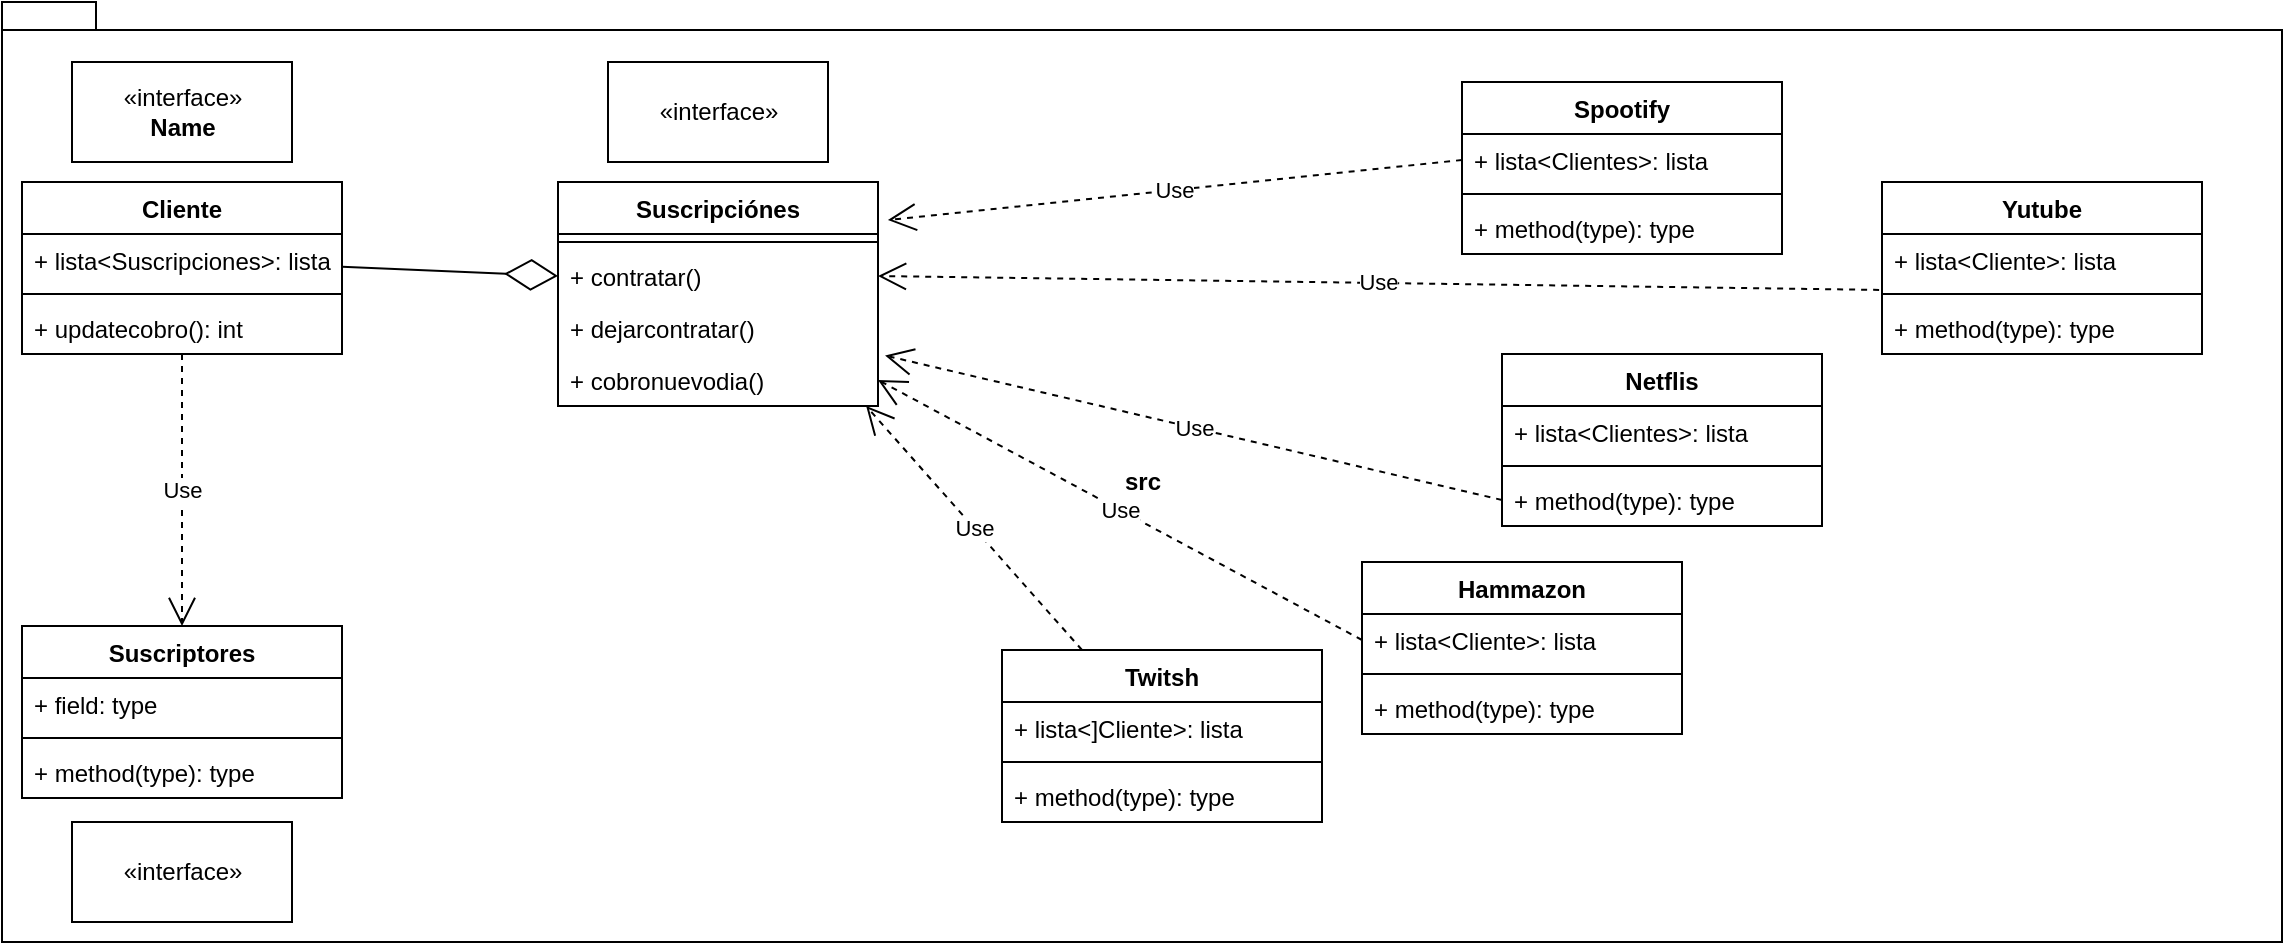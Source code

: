 <mxfile version="13.7.7" type="device"><diagram id="C5RBs43oDa-KdzZeNtuy" name="Page-1"><mxGraphModel dx="1460" dy="728" grid="1" gridSize="10" guides="1" tooltips="1" connect="1" arrows="1" fold="1" page="1" pageScale="1" pageWidth="827" pageHeight="1169" math="0" shadow="0"><root><mxCell id="WIyWlLk6GJQsqaUBKTNV-0"/><mxCell id="WIyWlLk6GJQsqaUBKTNV-1" parent="WIyWlLk6GJQsqaUBKTNV-0"/><mxCell id="seJp1CUH6PUknNEyQA05-0" value="src" style="shape=folder;fontStyle=1;spacingTop=10;tabWidth=40;tabHeight=14;tabPosition=left;html=1;" vertex="1" parent="WIyWlLk6GJQsqaUBKTNV-1"><mxGeometry x="500" y="100" width="1140" height="470" as="geometry"/></mxCell><mxCell id="seJp1CUH6PUknNEyQA05-26" value="Suscripciónes" style="swimlane;fontStyle=1;align=center;verticalAlign=top;childLayout=stackLayout;horizontal=1;startSize=26;horizontalStack=0;resizeParent=1;resizeParentMax=0;resizeLast=0;collapsible=1;marginBottom=0;" vertex="1" parent="WIyWlLk6GJQsqaUBKTNV-1"><mxGeometry x="778" y="190" width="160" height="112" as="geometry"/></mxCell><mxCell id="seJp1CUH6PUknNEyQA05-28" value="" style="line;strokeWidth=1;fillColor=none;align=left;verticalAlign=middle;spacingTop=-1;spacingLeft=3;spacingRight=3;rotatable=0;labelPosition=right;points=[];portConstraint=eastwest;" vertex="1" parent="seJp1CUH6PUknNEyQA05-26"><mxGeometry y="26" width="160" height="8" as="geometry"/></mxCell><mxCell id="seJp1CUH6PUknNEyQA05-27" value="+ contratar()" style="text;strokeColor=none;fillColor=none;align=left;verticalAlign=top;spacingLeft=4;spacingRight=4;overflow=hidden;rotatable=0;points=[[0,0.5],[1,0.5]];portConstraint=eastwest;" vertex="1" parent="seJp1CUH6PUknNEyQA05-26"><mxGeometry y="34" width="160" height="26" as="geometry"/></mxCell><mxCell id="seJp1CUH6PUknNEyQA05-29" value="+ dejarcontratar()" style="text;strokeColor=none;fillColor=none;align=left;verticalAlign=top;spacingLeft=4;spacingRight=4;overflow=hidden;rotatable=0;points=[[0,0.5],[1,0.5]];portConstraint=eastwest;" vertex="1" parent="seJp1CUH6PUknNEyQA05-26"><mxGeometry y="60" width="160" height="26" as="geometry"/></mxCell><mxCell id="seJp1CUH6PUknNEyQA05-30" value="+ cobronuevodia()" style="text;strokeColor=none;fillColor=none;align=left;verticalAlign=top;spacingLeft=4;spacingRight=4;overflow=hidden;rotatable=0;points=[[0,0.5],[1,0.5]];portConstraint=eastwest;" vertex="1" parent="seJp1CUH6PUknNEyQA05-26"><mxGeometry y="86" width="160" height="26" as="geometry"/></mxCell><mxCell id="seJp1CUH6PUknNEyQA05-59" value="Use" style="endArrow=open;endSize=12;dashed=1;html=1;entryX=1;entryY=0.5;entryDx=0;entryDy=0;exitX=0;exitY=0.5;exitDx=0;exitDy=0;" edge="1" parent="WIyWlLk6GJQsqaUBKTNV-1" source="seJp1CUH6PUknNEyQA05-32" target="seJp1CUH6PUknNEyQA05-30"><mxGeometry width="160" relative="1" as="geometry"><mxPoint x="1038" y="360" as="sourcePoint"/><mxPoint x="1198" y="360" as="targetPoint"/></mxGeometry></mxCell><mxCell id="seJp1CUH6PUknNEyQA05-60" value="Use" style="endArrow=open;endSize=12;dashed=1;html=1;exitX=0;exitY=0.5;exitDx=0;exitDy=0;entryX=1.022;entryY=0.029;entryDx=0;entryDy=0;entryPerimeter=0;" edge="1" parent="WIyWlLk6GJQsqaUBKTNV-1" source="seJp1CUH6PUknNEyQA05-25" target="seJp1CUH6PUknNEyQA05-30"><mxGeometry width="160" relative="1" as="geometry"><mxPoint x="1038" y="360" as="sourcePoint"/><mxPoint x="1198" y="360" as="targetPoint"/></mxGeometry></mxCell><mxCell id="seJp1CUH6PUknNEyQA05-61" value="Use" style="endArrow=open;endSize=12;dashed=1;html=1;exitX=0;exitY=0.5;exitDx=0;exitDy=0;entryX=1.031;entryY=0.17;entryDx=0;entryDy=0;entryPerimeter=0;" edge="1" parent="WIyWlLk6GJQsqaUBKTNV-1" source="seJp1CUH6PUknNEyQA05-36" target="seJp1CUH6PUknNEyQA05-26"><mxGeometry width="160" relative="1" as="geometry"><mxPoint x="1038" y="360" as="sourcePoint"/><mxPoint x="1198" y="360" as="targetPoint"/></mxGeometry></mxCell><mxCell id="seJp1CUH6PUknNEyQA05-64" value="Use" style="endArrow=open;endSize=12;dashed=1;html=1;exitX=-0.009;exitY=1.075;exitDx=0;exitDy=0;entryX=1;entryY=0.5;entryDx=0;entryDy=0;exitPerimeter=0;" edge="1" parent="WIyWlLk6GJQsqaUBKTNV-1" source="seJp1CUH6PUknNEyQA05-48" target="seJp1CUH6PUknNEyQA05-27"><mxGeometry width="160" relative="1" as="geometry"><mxPoint x="1038" y="360" as="sourcePoint"/><mxPoint x="1198" y="360" as="targetPoint"/></mxGeometry></mxCell><mxCell id="seJp1CUH6PUknNEyQA05-65" value="Use" style="endArrow=open;endSize=12;dashed=1;html=1;exitX=0.25;exitY=0;exitDx=0;exitDy=0;entryX=0.963;entryY=1;entryDx=0;entryDy=0;entryPerimeter=0;" edge="1" parent="WIyWlLk6GJQsqaUBKTNV-1" source="seJp1CUH6PUknNEyQA05-55" target="seJp1CUH6PUknNEyQA05-30"><mxGeometry width="160" relative="1" as="geometry"><mxPoint x="1038" y="360" as="sourcePoint"/><mxPoint x="1198" y="360" as="targetPoint"/></mxGeometry></mxCell><mxCell id="seJp1CUH6PUknNEyQA05-55" value="Twitsh" style="swimlane;fontStyle=1;align=center;verticalAlign=top;childLayout=stackLayout;horizontal=1;startSize=26;horizontalStack=0;resizeParent=1;resizeParentMax=0;resizeLast=0;collapsible=1;marginBottom=0;" vertex="1" parent="WIyWlLk6GJQsqaUBKTNV-1"><mxGeometry x="1000" y="424" width="160" height="86" as="geometry"/></mxCell><mxCell id="seJp1CUH6PUknNEyQA05-56" value="+ lista&lt;]Cliente&gt;: lista" style="text;strokeColor=none;fillColor=none;align=left;verticalAlign=top;spacingLeft=4;spacingRight=4;overflow=hidden;rotatable=0;points=[[0,0.5],[1,0.5]];portConstraint=eastwest;" vertex="1" parent="seJp1CUH6PUknNEyQA05-55"><mxGeometry y="26" width="160" height="26" as="geometry"/></mxCell><mxCell id="seJp1CUH6PUknNEyQA05-57" value="" style="line;strokeWidth=1;fillColor=none;align=left;verticalAlign=middle;spacingTop=-1;spacingLeft=3;spacingRight=3;rotatable=0;labelPosition=right;points=[];portConstraint=eastwest;" vertex="1" parent="seJp1CUH6PUknNEyQA05-55"><mxGeometry y="52" width="160" height="8" as="geometry"/></mxCell><mxCell id="seJp1CUH6PUknNEyQA05-58" value="+ method(type): type" style="text;strokeColor=none;fillColor=none;align=left;verticalAlign=top;spacingLeft=4;spacingRight=4;overflow=hidden;rotatable=0;points=[[0,0.5],[1,0.5]];portConstraint=eastwest;" vertex="1" parent="seJp1CUH6PUknNEyQA05-55"><mxGeometry y="60" width="160" height="26" as="geometry"/></mxCell><mxCell id="seJp1CUH6PUknNEyQA05-47" value="Yutube" style="swimlane;fontStyle=1;align=center;verticalAlign=top;childLayout=stackLayout;horizontal=1;startSize=26;horizontalStack=0;resizeParent=1;resizeParentMax=0;resizeLast=0;collapsible=1;marginBottom=0;" vertex="1" parent="WIyWlLk6GJQsqaUBKTNV-1"><mxGeometry x="1440" y="190" width="160" height="86" as="geometry"/></mxCell><mxCell id="seJp1CUH6PUknNEyQA05-48" value="+ lista&lt;Cliente&gt;: lista" style="text;strokeColor=none;fillColor=none;align=left;verticalAlign=top;spacingLeft=4;spacingRight=4;overflow=hidden;rotatable=0;points=[[0,0.5],[1,0.5]];portConstraint=eastwest;" vertex="1" parent="seJp1CUH6PUknNEyQA05-47"><mxGeometry y="26" width="160" height="26" as="geometry"/></mxCell><mxCell id="seJp1CUH6PUknNEyQA05-49" value="" style="line;strokeWidth=1;fillColor=none;align=left;verticalAlign=middle;spacingTop=-1;spacingLeft=3;spacingRight=3;rotatable=0;labelPosition=right;points=[];portConstraint=eastwest;" vertex="1" parent="seJp1CUH6PUknNEyQA05-47"><mxGeometry y="52" width="160" height="8" as="geometry"/></mxCell><mxCell id="seJp1CUH6PUknNEyQA05-50" value="+ method(type): type" style="text;strokeColor=none;fillColor=none;align=left;verticalAlign=top;spacingLeft=4;spacingRight=4;overflow=hidden;rotatable=0;points=[[0,0.5],[1,0.5]];portConstraint=eastwest;" vertex="1" parent="seJp1CUH6PUknNEyQA05-47"><mxGeometry y="60" width="160" height="26" as="geometry"/></mxCell><mxCell id="seJp1CUH6PUknNEyQA05-22" value="Netflis" style="swimlane;fontStyle=1;align=center;verticalAlign=top;childLayout=stackLayout;horizontal=1;startSize=26;horizontalStack=0;resizeParent=1;resizeParentMax=0;resizeLast=0;collapsible=1;marginBottom=0;" vertex="1" parent="WIyWlLk6GJQsqaUBKTNV-1"><mxGeometry x="1250" y="276" width="160" height="86" as="geometry"/></mxCell><mxCell id="seJp1CUH6PUknNEyQA05-23" value="+ lista&lt;Clientes&gt;: lista" style="text;strokeColor=none;fillColor=none;align=left;verticalAlign=top;spacingLeft=4;spacingRight=4;overflow=hidden;rotatable=0;points=[[0,0.5],[1,0.5]];portConstraint=eastwest;" vertex="1" parent="seJp1CUH6PUknNEyQA05-22"><mxGeometry y="26" width="160" height="26" as="geometry"/></mxCell><mxCell id="seJp1CUH6PUknNEyQA05-24" value="" style="line;strokeWidth=1;fillColor=none;align=left;verticalAlign=middle;spacingTop=-1;spacingLeft=3;spacingRight=3;rotatable=0;labelPosition=right;points=[];portConstraint=eastwest;" vertex="1" parent="seJp1CUH6PUknNEyQA05-22"><mxGeometry y="52" width="160" height="8" as="geometry"/></mxCell><mxCell id="seJp1CUH6PUknNEyQA05-25" value="+ method(type): type" style="text;strokeColor=none;fillColor=none;align=left;verticalAlign=top;spacingLeft=4;spacingRight=4;overflow=hidden;rotatable=0;points=[[0,0.5],[1,0.5]];portConstraint=eastwest;" vertex="1" parent="seJp1CUH6PUknNEyQA05-22"><mxGeometry y="60" width="160" height="26" as="geometry"/></mxCell><mxCell id="seJp1CUH6PUknNEyQA05-35" value="Spootify" style="swimlane;fontStyle=1;align=center;verticalAlign=top;childLayout=stackLayout;horizontal=1;startSize=26;horizontalStack=0;resizeParent=1;resizeParentMax=0;resizeLast=0;collapsible=1;marginBottom=0;" vertex="1" parent="WIyWlLk6GJQsqaUBKTNV-1"><mxGeometry x="1230" y="140" width="160" height="86" as="geometry"/></mxCell><mxCell id="seJp1CUH6PUknNEyQA05-36" value="+ lista&lt;Clientes&gt;: lista" style="text;strokeColor=none;fillColor=none;align=left;verticalAlign=top;spacingLeft=4;spacingRight=4;overflow=hidden;rotatable=0;points=[[0,0.5],[1,0.5]];portConstraint=eastwest;" vertex="1" parent="seJp1CUH6PUknNEyQA05-35"><mxGeometry y="26" width="160" height="26" as="geometry"/></mxCell><mxCell id="seJp1CUH6PUknNEyQA05-37" value="" style="line;strokeWidth=1;fillColor=none;align=left;verticalAlign=middle;spacingTop=-1;spacingLeft=3;spacingRight=3;rotatable=0;labelPosition=right;points=[];portConstraint=eastwest;" vertex="1" parent="seJp1CUH6PUknNEyQA05-35"><mxGeometry y="52" width="160" height="8" as="geometry"/></mxCell><mxCell id="seJp1CUH6PUknNEyQA05-38" value="+ method(type): type" style="text;strokeColor=none;fillColor=none;align=left;verticalAlign=top;spacingLeft=4;spacingRight=4;overflow=hidden;rotatable=0;points=[[0,0.5],[1,0.5]];portConstraint=eastwest;" vertex="1" parent="seJp1CUH6PUknNEyQA05-35"><mxGeometry y="60" width="160" height="26" as="geometry"/></mxCell><mxCell id="seJp1CUH6PUknNEyQA05-67" value="«interface»" style="html=1;" vertex="1" parent="WIyWlLk6GJQsqaUBKTNV-1"><mxGeometry x="803" y="130" width="110" height="50" as="geometry"/></mxCell><mxCell id="seJp1CUH6PUknNEyQA05-68" value="" style="endArrow=diamondThin;endFill=0;endSize=24;html=1;entryX=0;entryY=0.5;entryDx=0;entryDy=0;" edge="1" parent="WIyWlLk6GJQsqaUBKTNV-1" source="seJp1CUH6PUknNEyQA05-52" target="seJp1CUH6PUknNEyQA05-27"><mxGeometry width="160" relative="1" as="geometry"><mxPoint x="800" y="250" as="sourcePoint"/><mxPoint x="960" y="250" as="targetPoint"/></mxGeometry></mxCell><mxCell id="seJp1CUH6PUknNEyQA05-31" value="Hammazon" style="swimlane;fontStyle=1;align=center;verticalAlign=top;childLayout=stackLayout;horizontal=1;startSize=26;horizontalStack=0;resizeParent=1;resizeParentMax=0;resizeLast=0;collapsible=1;marginBottom=0;" vertex="1" parent="WIyWlLk6GJQsqaUBKTNV-1"><mxGeometry x="1180" y="380" width="160" height="86" as="geometry"/></mxCell><mxCell id="seJp1CUH6PUknNEyQA05-32" value="+ lista&lt;Cliente&gt;: lista" style="text;strokeColor=none;fillColor=none;align=left;verticalAlign=top;spacingLeft=4;spacingRight=4;overflow=hidden;rotatable=0;points=[[0,0.5],[1,0.5]];portConstraint=eastwest;" vertex="1" parent="seJp1CUH6PUknNEyQA05-31"><mxGeometry y="26" width="160" height="26" as="geometry"/></mxCell><mxCell id="seJp1CUH6PUknNEyQA05-33" value="" style="line;strokeWidth=1;fillColor=none;align=left;verticalAlign=middle;spacingTop=-1;spacingLeft=3;spacingRight=3;rotatable=0;labelPosition=right;points=[];portConstraint=eastwest;" vertex="1" parent="seJp1CUH6PUknNEyQA05-31"><mxGeometry y="52" width="160" height="8" as="geometry"/></mxCell><mxCell id="seJp1CUH6PUknNEyQA05-34" value="+ method(type): type" style="text;strokeColor=none;fillColor=none;align=left;verticalAlign=top;spacingLeft=4;spacingRight=4;overflow=hidden;rotatable=0;points=[[0,0.5],[1,0.5]];portConstraint=eastwest;" vertex="1" parent="seJp1CUH6PUknNEyQA05-31"><mxGeometry y="60" width="160" height="26" as="geometry"/></mxCell><mxCell id="seJp1CUH6PUknNEyQA05-84" value="Use" style="endArrow=open;endSize=12;dashed=1;html=1;" edge="1" parent="WIyWlLk6GJQsqaUBKTNV-1" source="seJp1CUH6PUknNEyQA05-54" target="seJp1CUH6PUknNEyQA05-43"><mxGeometry width="160" relative="1" as="geometry"><mxPoint x="1010" y="320" as="sourcePoint"/><mxPoint x="1170" y="320" as="targetPoint"/></mxGeometry></mxCell><mxCell id="seJp1CUH6PUknNEyQA05-85" value="«interface»&lt;br&gt;&lt;b&gt;&lt;/b&gt;" style="html=1;" vertex="1" parent="WIyWlLk6GJQsqaUBKTNV-1"><mxGeometry x="535" y="510" width="110" height="50" as="geometry"/></mxCell><mxCell id="seJp1CUH6PUknNEyQA05-92" value="&amp;laquo;interface&amp;raquo;&lt;br&gt;&lt;b&gt;Name&lt;/b&gt;" style="html=1;" vertex="1" parent="WIyWlLk6GJQsqaUBKTNV-1"><mxGeometry x="535" y="130" width="110" height="50" as="geometry"/></mxCell><mxCell id="seJp1CUH6PUknNEyQA05-51" value="Cliente" style="swimlane;fontStyle=1;align=center;verticalAlign=top;childLayout=stackLayout;horizontal=1;startSize=26;horizontalStack=0;resizeParent=1;resizeParentMax=0;resizeLast=0;collapsible=1;marginBottom=0;" vertex="1" parent="WIyWlLk6GJQsqaUBKTNV-1"><mxGeometry x="510" y="190" width="160" height="86" as="geometry"/></mxCell><mxCell id="seJp1CUH6PUknNEyQA05-52" value="+ lista&lt;Suscripciones&gt;: lista" style="text;strokeColor=none;fillColor=none;align=left;verticalAlign=top;spacingLeft=4;spacingRight=4;overflow=hidden;rotatable=0;points=[[0,0.5],[1,0.5]];portConstraint=eastwest;" vertex="1" parent="seJp1CUH6PUknNEyQA05-51"><mxGeometry y="26" width="160" height="26" as="geometry"/></mxCell><mxCell id="seJp1CUH6PUknNEyQA05-53" value="" style="line;strokeWidth=1;fillColor=none;align=left;verticalAlign=middle;spacingTop=-1;spacingLeft=3;spacingRight=3;rotatable=0;labelPosition=right;points=[];portConstraint=eastwest;" vertex="1" parent="seJp1CUH6PUknNEyQA05-51"><mxGeometry y="52" width="160" height="8" as="geometry"/></mxCell><mxCell id="seJp1CUH6PUknNEyQA05-54" value="+ updatecobro(): int" style="text;strokeColor=none;fillColor=none;align=left;verticalAlign=top;spacingLeft=4;spacingRight=4;overflow=hidden;rotatable=0;points=[[0,0.5],[1,0.5]];portConstraint=eastwest;" vertex="1" parent="seJp1CUH6PUknNEyQA05-51"><mxGeometry y="60" width="160" height="26" as="geometry"/></mxCell><mxCell id="seJp1CUH6PUknNEyQA05-43" value="Suscriptores" style="swimlane;fontStyle=1;align=center;verticalAlign=top;childLayout=stackLayout;horizontal=1;startSize=26;horizontalStack=0;resizeParent=1;resizeParentMax=0;resizeLast=0;collapsible=1;marginBottom=0;" vertex="1" parent="WIyWlLk6GJQsqaUBKTNV-1"><mxGeometry x="510" y="412" width="160" height="86" as="geometry"/></mxCell><mxCell id="seJp1CUH6PUknNEyQA05-44" value="+ field: type" style="text;strokeColor=none;fillColor=none;align=left;verticalAlign=top;spacingLeft=4;spacingRight=4;overflow=hidden;rotatable=0;points=[[0,0.5],[1,0.5]];portConstraint=eastwest;" vertex="1" parent="seJp1CUH6PUknNEyQA05-43"><mxGeometry y="26" width="160" height="26" as="geometry"/></mxCell><mxCell id="seJp1CUH6PUknNEyQA05-45" value="" style="line;strokeWidth=1;fillColor=none;align=left;verticalAlign=middle;spacingTop=-1;spacingLeft=3;spacingRight=3;rotatable=0;labelPosition=right;points=[];portConstraint=eastwest;" vertex="1" parent="seJp1CUH6PUknNEyQA05-43"><mxGeometry y="52" width="160" height="8" as="geometry"/></mxCell><mxCell id="seJp1CUH6PUknNEyQA05-46" value="+ method(type): type" style="text;strokeColor=none;fillColor=none;align=left;verticalAlign=top;spacingLeft=4;spacingRight=4;overflow=hidden;rotatable=0;points=[[0,0.5],[1,0.5]];portConstraint=eastwest;" vertex="1" parent="seJp1CUH6PUknNEyQA05-43"><mxGeometry y="60" width="160" height="26" as="geometry"/></mxCell></root></mxGraphModel></diagram></mxfile>